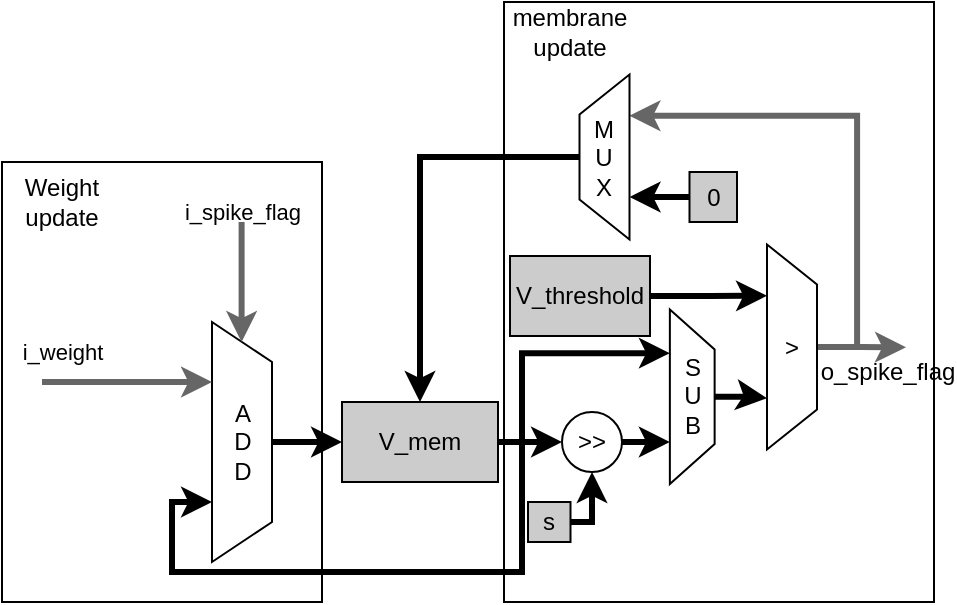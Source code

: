 <mxfile version="26.1.0">
  <diagram name="Page-1" id="CyHCbbH5rCFW4pXPz1I0">
    <mxGraphModel dx="819" dy="453" grid="1" gridSize="3" guides="1" tooltips="1" connect="1" arrows="1" fold="1" page="1" pageScale="1" pageWidth="850" pageHeight="1100" math="0" shadow="0">
      <root>
        <mxCell id="0" />
        <mxCell id="1" parent="0" />
        <mxCell id="iqzO1imSxwCNhgxRJBPg-1" value="" style="rounded=0;whiteSpace=wrap;html=1;fillColor=none;" vertex="1" parent="1">
          <mxGeometry x="306" y="20" width="215" height="300" as="geometry" />
        </mxCell>
        <mxCell id="iqzO1imSxwCNhgxRJBPg-2" value="" style="rounded=0;whiteSpace=wrap;html=1;fillColor=none;" vertex="1" parent="1">
          <mxGeometry x="55" y="100" width="160" height="220" as="geometry" />
        </mxCell>
        <mxCell id="iqzO1imSxwCNhgxRJBPg-3" style="edgeStyle=orthogonalEdgeStyle;rounded=0;orthogonalLoop=1;jettySize=auto;html=1;entryX=0;entryY=0.5;entryDx=0;entryDy=0;strokeColor=#000000;strokeWidth=3;" edge="1" parent="1" source="iqzO1imSxwCNhgxRJBPg-4" target="iqzO1imSxwCNhgxRJBPg-11">
          <mxGeometry relative="1" as="geometry" />
        </mxCell>
        <mxCell id="iqzO1imSxwCNhgxRJBPg-4" value="" style="shape=trapezoid;perimeter=trapezoidPerimeter;whiteSpace=wrap;html=1;fixedSize=1;rotation=90;fillColor=none;" vertex="1" parent="1">
          <mxGeometry x="115" y="225" width="120" height="30" as="geometry" />
        </mxCell>
        <mxCell id="iqzO1imSxwCNhgxRJBPg-5" value="&lt;div&gt;A&lt;/div&gt;&lt;div&gt;D&lt;/div&gt;&lt;div&gt;D&lt;br&gt;&lt;/div&gt;" style="text;html=1;align=center;verticalAlign=middle;whiteSpace=wrap;rounded=0;" vertex="1" parent="1">
          <mxGeometry x="167.5" y="225" width="15" height="30" as="geometry" />
        </mxCell>
        <mxCell id="iqzO1imSxwCNhgxRJBPg-35" style="edgeStyle=orthogonalEdgeStyle;rounded=0;orthogonalLoop=1;jettySize=auto;html=1;exitX=1;exitY=0.5;exitDx=0;exitDy=0;entryX=0.75;entryY=1;entryDx=0;entryDy=0;strokeWidth=3;" edge="1" parent="1" source="iqzO1imSxwCNhgxRJBPg-8" target="iqzO1imSxwCNhgxRJBPg-34">
          <mxGeometry relative="1" as="geometry" />
        </mxCell>
        <mxCell id="iqzO1imSxwCNhgxRJBPg-8" value="&amp;gt;&amp;gt;" style="ellipse;whiteSpace=wrap;html=1;aspect=fixed;fillColor=none;" vertex="1" parent="1">
          <mxGeometry x="335" y="225" width="30" height="30" as="geometry" />
        </mxCell>
        <mxCell id="iqzO1imSxwCNhgxRJBPg-9" style="edgeStyle=orthogonalEdgeStyle;rounded=0;orthogonalLoop=1;jettySize=auto;html=1;exitX=1;exitY=0.5;exitDx=0;exitDy=0;entryX=0.75;entryY=1;entryDx=0;entryDy=0;strokeColor=#000000;strokeWidth=3;" edge="1" parent="1" source="iqzO1imSxwCNhgxRJBPg-11" target="iqzO1imSxwCNhgxRJBPg-4">
          <mxGeometry relative="1" as="geometry">
            <Array as="points">
              <mxPoint x="315" y="240" />
              <mxPoint x="315" y="305" />
              <mxPoint x="140" y="305" />
              <mxPoint x="140" y="270" />
            </Array>
          </mxGeometry>
        </mxCell>
        <mxCell id="iqzO1imSxwCNhgxRJBPg-33" style="edgeStyle=orthogonalEdgeStyle;rounded=0;orthogonalLoop=1;jettySize=auto;html=1;exitX=1;exitY=0.5;exitDx=0;exitDy=0;entryX=0;entryY=0.5;entryDx=0;entryDy=0;strokeWidth=3;" edge="1" parent="1" source="iqzO1imSxwCNhgxRJBPg-11" target="iqzO1imSxwCNhgxRJBPg-8">
          <mxGeometry relative="1" as="geometry" />
        </mxCell>
        <mxCell id="iqzO1imSxwCNhgxRJBPg-36" style="edgeStyle=orthogonalEdgeStyle;rounded=0;orthogonalLoop=1;jettySize=auto;html=1;exitX=1;exitY=0.5;exitDx=0;exitDy=0;entryX=0.25;entryY=1;entryDx=0;entryDy=0;strokeWidth=3;" edge="1" parent="1" source="iqzO1imSxwCNhgxRJBPg-11" target="iqzO1imSxwCNhgxRJBPg-34">
          <mxGeometry relative="1" as="geometry">
            <Array as="points">
              <mxPoint x="315" y="240" />
              <mxPoint x="315" y="196" />
            </Array>
          </mxGeometry>
        </mxCell>
        <mxCell id="iqzO1imSxwCNhgxRJBPg-11" value="V_mem" style="rounded=0;whiteSpace=wrap;html=1;fillColor=#CCCCCC;" vertex="1" parent="1">
          <mxGeometry x="225" y="220" width="78" height="40" as="geometry" />
        </mxCell>
        <mxCell id="iqzO1imSxwCNhgxRJBPg-12" value="" style="endArrow=classic;html=1;rounded=0;entryX=0.25;entryY=1;entryDx=0;entryDy=0;fillColor=#d5e8d4;strokeColor=#666666;strokeWidth=3;" edge="1" parent="1" target="iqzO1imSxwCNhgxRJBPg-4">
          <mxGeometry width="50" height="50" relative="1" as="geometry">
            <mxPoint x="75" y="210" as="sourcePoint" />
            <mxPoint x="105" y="195" as="targetPoint" />
          </mxGeometry>
        </mxCell>
        <mxCell id="iqzO1imSxwCNhgxRJBPg-13" value="i_weight" style="edgeLabel;html=1;align=center;verticalAlign=middle;resizable=0;points=[];labelBackgroundColor=none;" vertex="1" connectable="0" parent="iqzO1imSxwCNhgxRJBPg-12">
          <mxGeometry x="-0.741" y="-2" relative="1" as="geometry">
            <mxPoint x="-1" y="-17" as="offset" />
          </mxGeometry>
        </mxCell>
        <mxCell id="iqzO1imSxwCNhgxRJBPg-14" value="" style="endArrow=classic;html=1;rounded=0;strokeColor=#666666;strokeWidth=3;" edge="1" parent="1">
          <mxGeometry width="50" height="50" relative="1" as="geometry">
            <mxPoint x="174.8" y="130" as="sourcePoint" />
            <mxPoint x="174.8" y="190" as="targetPoint" />
          </mxGeometry>
        </mxCell>
        <mxCell id="iqzO1imSxwCNhgxRJBPg-15" value="i_spike_flag" style="edgeLabel;html=1;align=center;verticalAlign=middle;resizable=0;points=[];labelBackgroundColor=none;" vertex="1" connectable="0" parent="iqzO1imSxwCNhgxRJBPg-14">
          <mxGeometry x="-0.627" y="-1" relative="1" as="geometry">
            <mxPoint x="1" y="-16" as="offset" />
          </mxGeometry>
        </mxCell>
        <mxCell id="iqzO1imSxwCNhgxRJBPg-16" style="edgeStyle=orthogonalEdgeStyle;rounded=0;orthogonalLoop=1;jettySize=auto;html=1;exitX=1;exitY=0.5;exitDx=0;exitDy=0;entryX=0.5;entryY=1;entryDx=0;entryDy=0;strokeColor=#000000;strokeWidth=3;" edge="1" parent="1" source="iqzO1imSxwCNhgxRJBPg-17" target="iqzO1imSxwCNhgxRJBPg-8">
          <mxGeometry relative="1" as="geometry" />
        </mxCell>
        <mxCell id="iqzO1imSxwCNhgxRJBPg-17" value="s" style="rounded=0;whiteSpace=wrap;html=1;fillColor=#CCCCCC;" vertex="1" parent="1">
          <mxGeometry x="318" y="270" width="21.25" height="20" as="geometry" />
        </mxCell>
        <mxCell id="iqzO1imSxwCNhgxRJBPg-39" style="edgeStyle=orthogonalEdgeStyle;rounded=0;orthogonalLoop=1;jettySize=auto;html=1;exitX=1;exitY=0.5;exitDx=0;exitDy=0;entryX=0.25;entryY=1;entryDx=0;entryDy=0;strokeWidth=3;" edge="1" parent="1" source="iqzO1imSxwCNhgxRJBPg-19" target="iqzO1imSxwCNhgxRJBPg-22">
          <mxGeometry relative="1" as="geometry" />
        </mxCell>
        <mxCell id="iqzO1imSxwCNhgxRJBPg-19" value="V_threshold" style="rounded=0;whiteSpace=wrap;html=1;fillColor=#CCCCCC;" vertex="1" parent="1">
          <mxGeometry x="309" y="147" width="70" height="40" as="geometry" />
        </mxCell>
        <mxCell id="iqzO1imSxwCNhgxRJBPg-40" style="edgeStyle=orthogonalEdgeStyle;rounded=0;orthogonalLoop=1;jettySize=auto;html=1;exitX=0.5;exitY=0;exitDx=0;exitDy=0;entryX=0.75;entryY=1;entryDx=0;entryDy=0;strokeColor=#666666;strokeWidth=3;" edge="1" parent="1" source="iqzO1imSxwCNhgxRJBPg-22" target="iqzO1imSxwCNhgxRJBPg-25">
          <mxGeometry relative="1" as="geometry" />
        </mxCell>
        <mxCell id="iqzO1imSxwCNhgxRJBPg-41" style="edgeStyle=orthogonalEdgeStyle;rounded=0;orthogonalLoop=1;jettySize=auto;html=1;exitX=0.5;exitY=0;exitDx=0;exitDy=0;strokeWidth=3;strokeColor=#666666;" edge="1" parent="1" source="iqzO1imSxwCNhgxRJBPg-22">
          <mxGeometry relative="1" as="geometry">
            <mxPoint x="507" y="192.667" as="targetPoint" />
          </mxGeometry>
        </mxCell>
        <mxCell id="iqzO1imSxwCNhgxRJBPg-22" value="" style="shape=trapezoid;perimeter=trapezoidPerimeter;whiteSpace=wrap;html=1;fixedSize=1;rotation=90;fillColor=none;" vertex="1" parent="1">
          <mxGeometry x="398.75" y="180" width="102.5" height="25" as="geometry" />
        </mxCell>
        <mxCell id="iqzO1imSxwCNhgxRJBPg-23" value="&amp;gt;" style="text;html=1;align=center;verticalAlign=middle;whiteSpace=wrap;rounded=0;" vertex="1" parent="1">
          <mxGeometry x="444" y="177.5" width="12" height="30" as="geometry" />
        </mxCell>
        <mxCell id="iqzO1imSxwCNhgxRJBPg-24" style="edgeStyle=orthogonalEdgeStyle;rounded=0;orthogonalLoop=1;jettySize=auto;html=1;exitX=0.5;exitY=0;exitDx=0;exitDy=0;entryX=0.5;entryY=0;entryDx=0;entryDy=0;strokeColor=#000000;strokeWidth=3;" edge="1" parent="1" source="iqzO1imSxwCNhgxRJBPg-25" target="iqzO1imSxwCNhgxRJBPg-11">
          <mxGeometry relative="1" as="geometry" />
        </mxCell>
        <mxCell id="iqzO1imSxwCNhgxRJBPg-25" value="" style="shape=trapezoid;perimeter=trapezoidPerimeter;whiteSpace=wrap;html=1;fixedSize=1;rotation=-90;fillColor=none;" vertex="1" parent="1">
          <mxGeometry x="315" y="85" width="82.5" height="25" as="geometry" />
        </mxCell>
        <mxCell id="iqzO1imSxwCNhgxRJBPg-26" value="&lt;div&gt;M&lt;/div&gt;&lt;div&gt;U&lt;/div&gt;&lt;div&gt;X&lt;/div&gt;" style="text;html=1;align=center;verticalAlign=middle;whiteSpace=wrap;rounded=0;" vertex="1" parent="1">
          <mxGeometry x="326.25" y="82.5" width="60" height="30" as="geometry" />
        </mxCell>
        <mxCell id="iqzO1imSxwCNhgxRJBPg-27" value="o_spike_flag" style="text;html=1;align=center;verticalAlign=middle;whiteSpace=wrap;rounded=0;" vertex="1" parent="1">
          <mxGeometry x="468" y="190" width="60" height="30" as="geometry" />
        </mxCell>
        <mxCell id="iqzO1imSxwCNhgxRJBPg-28" value="Weight update" style="text;html=1;align=center;verticalAlign=middle;whiteSpace=wrap;rounded=0;" vertex="1" parent="1">
          <mxGeometry x="55" y="105" width="60" height="30" as="geometry" />
        </mxCell>
        <mxCell id="iqzO1imSxwCNhgxRJBPg-29" value="membrane update" style="text;html=1;align=center;verticalAlign=middle;whiteSpace=wrap;rounded=0;" vertex="1" parent="1">
          <mxGeometry x="309" y="20" width="60" height="30" as="geometry" />
        </mxCell>
        <mxCell id="iqzO1imSxwCNhgxRJBPg-31" style="edgeStyle=orthogonalEdgeStyle;rounded=0;orthogonalLoop=1;jettySize=auto;html=1;exitX=0;exitY=0.5;exitDx=0;exitDy=0;entryX=0.25;entryY=1;entryDx=0;entryDy=0;strokeWidth=3;" edge="1" parent="1" source="iqzO1imSxwCNhgxRJBPg-32" target="iqzO1imSxwCNhgxRJBPg-25">
          <mxGeometry relative="1" as="geometry" />
        </mxCell>
        <mxCell id="iqzO1imSxwCNhgxRJBPg-32" value="0" style="rounded=0;whiteSpace=wrap;html=1;fillColor=#CCCCCC;" vertex="1" parent="1">
          <mxGeometry x="398.75" y="105" width="23.75" height="25" as="geometry" />
        </mxCell>
        <mxCell id="iqzO1imSxwCNhgxRJBPg-38" style="edgeStyle=orthogonalEdgeStyle;rounded=0;orthogonalLoop=1;jettySize=auto;html=1;entryX=0.75;entryY=1;entryDx=0;entryDy=0;strokeWidth=3;" edge="1" parent="1" source="iqzO1imSxwCNhgxRJBPg-34" target="iqzO1imSxwCNhgxRJBPg-22">
          <mxGeometry relative="1" as="geometry" />
        </mxCell>
        <mxCell id="iqzO1imSxwCNhgxRJBPg-34" value="" style="shape=trapezoid;perimeter=trapezoidPerimeter;whiteSpace=wrap;html=1;fixedSize=1;rotation=90;fillColor=none;" vertex="1" parent="1">
          <mxGeometry x="356.5" y="206.19" width="87.25" height="22.38" as="geometry" />
        </mxCell>
        <mxCell id="iqzO1imSxwCNhgxRJBPg-37" value="&lt;div&gt;S&lt;/div&gt;&lt;div&gt;U&lt;/div&gt;&lt;div&gt;B&lt;/div&gt;" style="text;html=1;align=center;verticalAlign=middle;whiteSpace=wrap;rounded=0;" vertex="1" parent="1">
          <mxGeometry x="392.63" y="202.38" width="15" height="30" as="geometry" />
        </mxCell>
      </root>
    </mxGraphModel>
  </diagram>
</mxfile>
